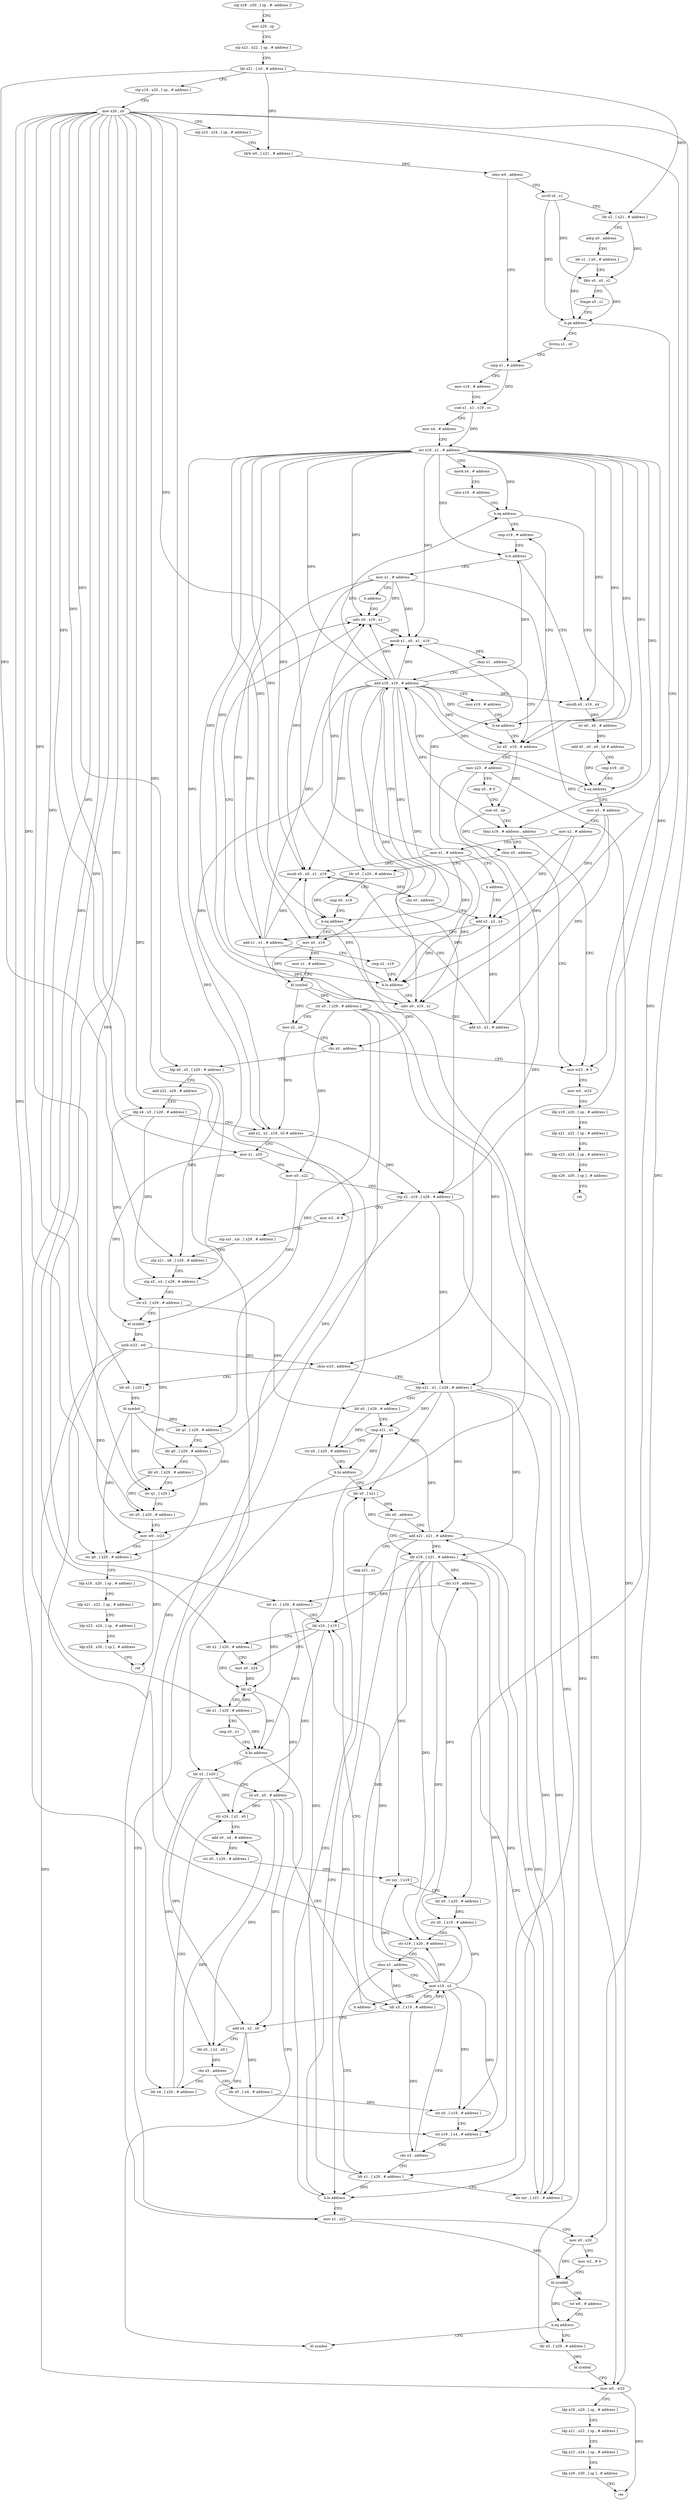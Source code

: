 digraph "func" {
"186416" [label = "stp x29 , x30 , [ sp , #- address ]!" ]
"186420" [label = "mov x29 , sp" ]
"186424" [label = "stp x21 , x22 , [ sp , # address ]" ]
"186428" [label = "ldr x21 , [ x0 , # address ]" ]
"186432" [label = "stp x19 , x20 , [ sp , # address ]" ]
"186436" [label = "mov x20 , x0" ]
"186440" [label = "stp x23 , x24 , [ sp , # address ]" ]
"186444" [label = "ldrb w0 , [ x21 , # address ]" ]
"186448" [label = "cbnz w0 , address" ]
"186484" [label = "cmp x1 , # address" ]
"186452" [label = "ucvtf s0 , x1" ]
"186488" [label = "mov x19 , # address" ]
"186492" [label = "csel x1 , x1 , x19 , cs" ]
"186496" [label = "mov x4 , # address" ]
"186500" [label = "orr x19 , x1 , # address" ]
"186504" [label = "movk x4 , # address" ]
"186508" [label = "cmn x19 , # address" ]
"186512" [label = "b.eq address" ]
"186616" [label = "lsr x0 , x19 , # address" ]
"186516" [label = "cmp x19 , # address" ]
"186456" [label = "ldr s2 , [ x21 , # address ]" ]
"186460" [label = "adrp x0 , address" ]
"186464" [label = "ldr s1 , [ x0 , # address ]" ]
"186468" [label = "fdiv s0 , s0 , s2" ]
"186472" [label = "fcmpe s0 , s1" ]
"186476" [label = "b.ge address" ]
"186968" [label = "mov w23 , # 0" ]
"186480" [label = "fcvtzu x1 , s0" ]
"186620" [label = "mov x23 , # address" ]
"186624" [label = "cmp x0 , # 0" ]
"186628" [label = "cset x0 , ne" ]
"186632" [label = "tbnz x19 , # address , address" ]
"186636" [label = "cbnz x0 , address" ]
"186520" [label = "b.ls address" ]
"186996" [label = "mov x1 , # address" ]
"186524" [label = "umulh x0 , x19 , x4" ]
"186972" [label = "mov w0 , w23" ]
"186976" [label = "ldp x19 , x20 , [ sp , # address ]" ]
"186980" [label = "ldp x21 , x22 , [ sp , # address ]" ]
"186984" [label = "ldp x23 , x24 , [ sp , # address ]" ]
"186988" [label = "ldp x29 , x30 , [ sp ] , # address" ]
"186992" [label = "ret" ]
"186640" [label = "ldr x0 , [ x20 , # address ]" ]
"187000" [label = "b address" ]
"186592" [label = "udiv x0 , x19 , x1" ]
"186528" [label = "lsr x0 , x0 , # address" ]
"186532" [label = "add x0 , x0 , x0 , lsl # address" ]
"186536" [label = "cmp x19 , x0" ]
"186540" [label = "b.eq address" ]
"186604" [label = "add x19 , x19 , # address" ]
"186544" [label = "mov x3 , # address" ]
"186644" [label = "cmp x0 , x19" ]
"186648" [label = "b.eq address" ]
"186944" [label = "mov w0 , w23" ]
"186652" [label = "mov x0 , x19" ]
"186596" [label = "msub x1 , x0 , x1 , x19" ]
"186600" [label = "cbnz x1 , address" ]
"186608" [label = "cmn x19 , # address" ]
"186612" [label = "b.ne address" ]
"186548" [label = "mov x2 , # address" ]
"186552" [label = "mov x1 , # address" ]
"186556" [label = "b address" ]
"186576" [label = "add x2 , x2 , x3" ]
"186948" [label = "ldp x19 , x20 , [ sp , # address ]" ]
"186952" [label = "ldp x21 , x22 , [ sp , # address ]" ]
"186956" [label = "ldp x23 , x24 , [ sp , # address ]" ]
"186960" [label = "ldp x29 , x30 , [ sp ] , # address" ]
"186964" [label = "ret" ]
"186656" [label = "mov x1 , # address" ]
"186660" [label = "bl symbol" ]
"186664" [label = "str x0 , [ x29 , # address ]" ]
"186668" [label = "mov x2 , x0" ]
"186672" [label = "cbz x0 , address" ]
"186676" [label = "ldp x6 , x5 , [ x20 , # address ]" ]
"186580" [label = "add x1 , x1 , # address" ]
"186584" [label = "cmp x2 , x19" ]
"186588" [label = "b.lo address" ]
"186560" [label = "udiv x0 , x19 , x1" ]
"186680" [label = "add x22 , x29 , # address" ]
"186684" [label = "ldp x4 , x3 , [ x20 , # address ]" ]
"186688" [label = "add x2 , x2 , x19 , lsl # address" ]
"186692" [label = "mov x1 , x20" ]
"186696" [label = "mov x0 , x22" ]
"186700" [label = "stp x2 , x19 , [ x29 , # address ]" ]
"186704" [label = "mov w2 , # 0" ]
"186708" [label = "stp xzr , xzr , [ x29 , # address ]" ]
"186712" [label = "stp x21 , x6 , [ x29 , # address ]" ]
"186716" [label = "stp x5 , x4 , [ x29 , # address ]" ]
"186720" [label = "str x3 , [ x29 , # address ]" ]
"186724" [label = "bl symbol" ]
"186728" [label = "uxtb w23 , w0" ]
"186732" [label = "cbnz w23 , address" ]
"187004" [label = "ldr x0 , [ x20 ]" ]
"186736" [label = "ldp x21 , x1 , [ x29 , # address ]" ]
"186564" [label = "add x3 , x3 , # address" ]
"186568" [label = "msub x0 , x0 , x1 , x19" ]
"186572" [label = "cbz x0 , address" ]
"187008" [label = "bl symbol" ]
"187012" [label = "ldr q1 , [ x29 , # address ]" ]
"187016" [label = "ldr q0 , [ x29 , # address ]" ]
"187020" [label = "ldr x0 , [ x29 , # address ]" ]
"187024" [label = "str q1 , [ x20 ]" ]
"187028" [label = "str x0 , [ x20 , # address ]" ]
"187032" [label = "mov w0 , w23" ]
"187036" [label = "str q0 , [ x20 , # address ]" ]
"187040" [label = "ldp x19 , x20 , [ sp , # address ]" ]
"187044" [label = "ldp x21 , x22 , [ sp , # address ]" ]
"187048" [label = "ldp x23 , x24 , [ sp , # address ]" ]
"187052" [label = "ldp x29 , x30 , [ sp ] , # address" ]
"187056" [label = "ret" ]
"186740" [label = "ldr x0 , [ x29 , # address ]" ]
"186744" [label = "cmp x21 , x1" ]
"186748" [label = "str x0 , [ x20 , # address ]" ]
"186752" [label = "b.hs address" ]
"186912" [label = "mov x1 , x22" ]
"186756" [label = "ldr x0 , [ x21 ]" ]
"186916" [label = "mov x0 , x20" ]
"186920" [label = "mov w2 , # 0" ]
"186924" [label = "bl symbol" ]
"186928" [label = "tst w0 , # address" ]
"186932" [label = "b.eq address" ]
"187060" [label = "bl symbol" ]
"186936" [label = "ldr x0 , [ x29 , # address ]" ]
"186760" [label = "cbz x0 , address" ]
"186900" [label = "add x21 , x21 , # address" ]
"186764" [label = "ldr x19 , [ x21 , # address ]" ]
"186940" [label = "bl symbol" ]
"186904" [label = "cmp x21 , x1" ]
"186908" [label = "b.lo address" ]
"186768" [label = "cbz x19 , address" ]
"186896" [label = "str xzr , [ x21 , # address ]" ]
"186772" [label = "ldr x1 , [ x20 , # address ]" ]
"186776" [label = "ldr x24 , [ x19 ]" ]
"186804" [label = "ldr x2 , [ x20 ]" ]
"186808" [label = "lsl x0 , x0 , # address" ]
"186812" [label = "ldr x3 , [ x19 , # address ]" ]
"186816" [label = "add x4 , x2 , x0" ]
"186820" [label = "ldr x5 , [ x2 , x0 ]" ]
"186824" [label = "cbz x5 , address" ]
"186856" [label = "ldr x4 , [ x20 , # address ]" ]
"186828" [label = "ldr x0 , [ x4 , # address ]" ]
"186860" [label = "str x24 , [ x2 , x0 ]" ]
"186864" [label = "add x0 , x4 , # address" ]
"186868" [label = "str x0 , [ x20 , # address ]" ]
"186872" [label = "str xzr , [ x19 ]" ]
"186876" [label = "ldr x0 , [ x20 , # address ]" ]
"186880" [label = "str x0 , [ x19 , # address ]" ]
"186884" [label = "str x19 , [ x20 , # address ]" ]
"186888" [label = "cbnz x3 , address" ]
"186844" [label = "mov x19 , x3" ]
"186892" [label = "ldr x1 , [ x29 , # address ]" ]
"186832" [label = "str x0 , [ x19 , # address ]" ]
"186836" [label = "str x19 , [ x4 , # address ]" ]
"186840" [label = "cbz x3 , address" ]
"186848" [label = "b address" ]
"186780" [label = "ldr x2 , [ x20 , # address ]" ]
"186784" [label = "mov x0 , x24" ]
"186788" [label = "blr x2" ]
"186792" [label = "ldr x1 , [ x20 , # address ]" ]
"186796" [label = "cmp x0 , x1" ]
"186800" [label = "b.hs address" ]
"186416" -> "186420" [ label = "CFG" ]
"186420" -> "186424" [ label = "CFG" ]
"186424" -> "186428" [ label = "CFG" ]
"186428" -> "186432" [ label = "CFG" ]
"186428" -> "186444" [ label = "DFG" ]
"186428" -> "186456" [ label = "DFG" ]
"186428" -> "186712" [ label = "DFG" ]
"186432" -> "186436" [ label = "CFG" ]
"186436" -> "186440" [ label = "CFG" ]
"186436" -> "186640" [ label = "DFG" ]
"186436" -> "186676" [ label = "DFG" ]
"186436" -> "186684" [ label = "DFG" ]
"186436" -> "186692" [ label = "DFG" ]
"186436" -> "187004" [ label = "DFG" ]
"186436" -> "187024" [ label = "DFG" ]
"186436" -> "187028" [ label = "DFG" ]
"186436" -> "187036" [ label = "DFG" ]
"186436" -> "186748" [ label = "DFG" ]
"186436" -> "186916" [ label = "DFG" ]
"186436" -> "186772" [ label = "DFG" ]
"186436" -> "186780" [ label = "DFG" ]
"186436" -> "186792" [ label = "DFG" ]
"186436" -> "186804" [ label = "DFG" ]
"186436" -> "186856" [ label = "DFG" ]
"186436" -> "186868" [ label = "DFG" ]
"186436" -> "186876" [ label = "DFG" ]
"186436" -> "186884" [ label = "DFG" ]
"186440" -> "186444" [ label = "CFG" ]
"186444" -> "186448" [ label = "DFG" ]
"186448" -> "186484" [ label = "CFG" ]
"186448" -> "186452" [ label = "CFG" ]
"186484" -> "186488" [ label = "CFG" ]
"186484" -> "186492" [ label = "DFG" ]
"186452" -> "186456" [ label = "CFG" ]
"186452" -> "186468" [ label = "DFG" ]
"186452" -> "186476" [ label = "DFG" ]
"186488" -> "186492" [ label = "CFG" ]
"186492" -> "186496" [ label = "CFG" ]
"186492" -> "186500" [ label = "DFG" ]
"186496" -> "186500" [ label = "CFG" ]
"186500" -> "186504" [ label = "CFG" ]
"186500" -> "186512" [ label = "DFG" ]
"186500" -> "186616" [ label = "DFG" ]
"186500" -> "186520" [ label = "DFG" ]
"186500" -> "186524" [ label = "DFG" ]
"186500" -> "186540" [ label = "DFG" ]
"186500" -> "186632" [ label = "DFG" ]
"186500" -> "186592" [ label = "DFG" ]
"186500" -> "186596" [ label = "DFG" ]
"186500" -> "186604" [ label = "DFG" ]
"186500" -> "186612" [ label = "DFG" ]
"186500" -> "186588" [ label = "DFG" ]
"186500" -> "186648" [ label = "DFG" ]
"186500" -> "186560" [ label = "DFG" ]
"186500" -> "186568" [ label = "DFG" ]
"186500" -> "186652" [ label = "DFG" ]
"186500" -> "186688" [ label = "DFG" ]
"186500" -> "186700" [ label = "DFG" ]
"186504" -> "186508" [ label = "CFG" ]
"186508" -> "186512" [ label = "CFG" ]
"186512" -> "186616" [ label = "CFG" ]
"186512" -> "186516" [ label = "CFG" ]
"186616" -> "186620" [ label = "CFG" ]
"186616" -> "186628" [ label = "DFG" ]
"186516" -> "186520" [ label = "CFG" ]
"186456" -> "186460" [ label = "CFG" ]
"186456" -> "186468" [ label = "DFG" ]
"186460" -> "186464" [ label = "CFG" ]
"186464" -> "186468" [ label = "CFG" ]
"186464" -> "186476" [ label = "DFG" ]
"186468" -> "186472" [ label = "CFG" ]
"186468" -> "186476" [ label = "DFG" ]
"186472" -> "186476" [ label = "CFG" ]
"186476" -> "186968" [ label = "CFG" ]
"186476" -> "186480" [ label = "CFG" ]
"186968" -> "186972" [ label = "CFG" ]
"186480" -> "186484" [ label = "CFG" ]
"186620" -> "186624" [ label = "CFG" ]
"186620" -> "186944" [ label = "DFG" ]
"186620" -> "186732" [ label = "DFG" ]
"186620" -> "187032" [ label = "DFG" ]
"186624" -> "186628" [ label = "CFG" ]
"186628" -> "186632" [ label = "CFG" ]
"186628" -> "186636" [ label = "DFG" ]
"186632" -> "186968" [ label = "CFG" ]
"186632" -> "186636" [ label = "CFG" ]
"186636" -> "186968" [ label = "CFG" ]
"186636" -> "186640" [ label = "CFG" ]
"186520" -> "186996" [ label = "CFG" ]
"186520" -> "186524" [ label = "CFG" ]
"186996" -> "187000" [ label = "CFG" ]
"186996" -> "186592" [ label = "DFG" ]
"186996" -> "186596" [ label = "DFG" ]
"186996" -> "186580" [ label = "DFG" ]
"186996" -> "186560" [ label = "DFG" ]
"186996" -> "186568" [ label = "DFG" ]
"186524" -> "186528" [ label = "DFG" ]
"186972" -> "186976" [ label = "CFG" ]
"186976" -> "186980" [ label = "CFG" ]
"186980" -> "186984" [ label = "CFG" ]
"186984" -> "186988" [ label = "CFG" ]
"186988" -> "186992" [ label = "CFG" ]
"186640" -> "186644" [ label = "CFG" ]
"186640" -> "186648" [ label = "DFG" ]
"187000" -> "186592" [ label = "CFG" ]
"186592" -> "186596" [ label = "DFG" ]
"186528" -> "186532" [ label = "DFG" ]
"186532" -> "186536" [ label = "CFG" ]
"186532" -> "186540" [ label = "DFG" ]
"186536" -> "186540" [ label = "CFG" ]
"186540" -> "186604" [ label = "CFG" ]
"186540" -> "186544" [ label = "CFG" ]
"186604" -> "186608" [ label = "CFG" ]
"186604" -> "186512" [ label = "DFG" ]
"186604" -> "186616" [ label = "DFG" ]
"186604" -> "186520" [ label = "DFG" ]
"186604" -> "186524" [ label = "DFG" ]
"186604" -> "186632" [ label = "DFG" ]
"186604" -> "186540" [ label = "DFG" ]
"186604" -> "186592" [ label = "DFG" ]
"186604" -> "186596" [ label = "DFG" ]
"186604" -> "186612" [ label = "DFG" ]
"186604" -> "186588" [ label = "DFG" ]
"186604" -> "186648" [ label = "DFG" ]
"186604" -> "186560" [ label = "DFG" ]
"186604" -> "186568" [ label = "DFG" ]
"186604" -> "186652" [ label = "DFG" ]
"186604" -> "186688" [ label = "DFG" ]
"186604" -> "186700" [ label = "DFG" ]
"186544" -> "186548" [ label = "CFG" ]
"186544" -> "186576" [ label = "DFG" ]
"186544" -> "186564" [ label = "DFG" ]
"186644" -> "186648" [ label = "CFG" ]
"186648" -> "186944" [ label = "CFG" ]
"186648" -> "186652" [ label = "CFG" ]
"186944" -> "186948" [ label = "CFG" ]
"186944" -> "186964" [ label = "DFG" ]
"186652" -> "186656" [ label = "CFG" ]
"186652" -> "186660" [ label = "DFG" ]
"186596" -> "186600" [ label = "DFG" ]
"186600" -> "186616" [ label = "CFG" ]
"186600" -> "186604" [ label = "CFG" ]
"186608" -> "186612" [ label = "CFG" ]
"186612" -> "186516" [ label = "CFG" ]
"186612" -> "186616" [ label = "CFG" ]
"186548" -> "186552" [ label = "CFG" ]
"186548" -> "186576" [ label = "DFG" ]
"186548" -> "186588" [ label = "DFG" ]
"186552" -> "186556" [ label = "CFG" ]
"186552" -> "186592" [ label = "DFG" ]
"186552" -> "186596" [ label = "DFG" ]
"186552" -> "186580" [ label = "DFG" ]
"186552" -> "186560" [ label = "DFG" ]
"186552" -> "186568" [ label = "DFG" ]
"186556" -> "186576" [ label = "CFG" ]
"186576" -> "186580" [ label = "CFG" ]
"186576" -> "186588" [ label = "DFG" ]
"186948" -> "186952" [ label = "CFG" ]
"186952" -> "186956" [ label = "CFG" ]
"186956" -> "186960" [ label = "CFG" ]
"186960" -> "186964" [ label = "CFG" ]
"186656" -> "186660" [ label = "CFG" ]
"186660" -> "186664" [ label = "DFG" ]
"186660" -> "186668" [ label = "DFG" ]
"186660" -> "186672" [ label = "DFG" ]
"186664" -> "186668" [ label = "CFG" ]
"186664" -> "187012" [ label = "DFG" ]
"186664" -> "186736" [ label = "DFG" ]
"186664" -> "186936" [ label = "DFG" ]
"186664" -> "186696" [ label = "DFG" ]
"186664" -> "186912" [ label = "DFG" ]
"186668" -> "186672" [ label = "CFG" ]
"186668" -> "186688" [ label = "DFG" ]
"186672" -> "186968" [ label = "CFG" ]
"186672" -> "186676" [ label = "CFG" ]
"186676" -> "186680" [ label = "CFG" ]
"186676" -> "186712" [ label = "DFG" ]
"186676" -> "186716" [ label = "DFG" ]
"186580" -> "186584" [ label = "CFG" ]
"186580" -> "186592" [ label = "DFG" ]
"186580" -> "186596" [ label = "DFG" ]
"186580" -> "186560" [ label = "DFG" ]
"186580" -> "186568" [ label = "DFG" ]
"186584" -> "186588" [ label = "CFG" ]
"186588" -> "186560" [ label = "CFG" ]
"186588" -> "186592" [ label = "CFG" ]
"186560" -> "186564" [ label = "CFG" ]
"186560" -> "186568" [ label = "DFG" ]
"186680" -> "186684" [ label = "CFG" ]
"186684" -> "186688" [ label = "CFG" ]
"186684" -> "186716" [ label = "DFG" ]
"186684" -> "186720" [ label = "DFG" ]
"186688" -> "186692" [ label = "CFG" ]
"186688" -> "186700" [ label = "DFG" ]
"186692" -> "186696" [ label = "CFG" ]
"186692" -> "186724" [ label = "DFG" ]
"186696" -> "186700" [ label = "CFG" ]
"186696" -> "186724" [ label = "DFG" ]
"186700" -> "186704" [ label = "CFG" ]
"186700" -> "186736" [ label = "DFG" ]
"186700" -> "186892" [ label = "DFG" ]
"186700" -> "187016" [ label = "DFG" ]
"186704" -> "186708" [ label = "CFG" ]
"186708" -> "186712" [ label = "CFG" ]
"186712" -> "186716" [ label = "CFG" ]
"186716" -> "186720" [ label = "CFG" ]
"186720" -> "186724" [ label = "CFG" ]
"186720" -> "187020" [ label = "DFG" ]
"186720" -> "186740" [ label = "DFG" ]
"186724" -> "186728" [ label = "DFG" ]
"186728" -> "186732" [ label = "DFG" ]
"186728" -> "186944" [ label = "DFG" ]
"186728" -> "187032" [ label = "DFG" ]
"186732" -> "187004" [ label = "CFG" ]
"186732" -> "186736" [ label = "CFG" ]
"187004" -> "187008" [ label = "DFG" ]
"186736" -> "186740" [ label = "CFG" ]
"186736" -> "186744" [ label = "DFG" ]
"186736" -> "186756" [ label = "DFG" ]
"186736" -> "186900" [ label = "DFG" ]
"186736" -> "186908" [ label = "DFG" ]
"186736" -> "186764" [ label = "DFG" ]
"186736" -> "186896" [ label = "DFG" ]
"186564" -> "186568" [ label = "CFG" ]
"186564" -> "186576" [ label = "DFG" ]
"186568" -> "186572" [ label = "DFG" ]
"186572" -> "186604" [ label = "CFG" ]
"186572" -> "186576" [ label = "CFG" ]
"187008" -> "187012" [ label = "DFG" ]
"187008" -> "187016" [ label = "DFG" ]
"187008" -> "187036" [ label = "DFG" ]
"187008" -> "187024" [ label = "DFG" ]
"187012" -> "187016" [ label = "CFG" ]
"187012" -> "187024" [ label = "DFG" ]
"187016" -> "187020" [ label = "CFG" ]
"187016" -> "187036" [ label = "DFG" ]
"187020" -> "187024" [ label = "CFG" ]
"187020" -> "187028" [ label = "DFG" ]
"187024" -> "187028" [ label = "CFG" ]
"187028" -> "187032" [ label = "CFG" ]
"187032" -> "187036" [ label = "CFG" ]
"187032" -> "187056" [ label = "DFG" ]
"187036" -> "187040" [ label = "CFG" ]
"187040" -> "187044" [ label = "CFG" ]
"187044" -> "187048" [ label = "CFG" ]
"187048" -> "187052" [ label = "CFG" ]
"187052" -> "187056" [ label = "CFG" ]
"186740" -> "186744" [ label = "CFG" ]
"186740" -> "186748" [ label = "DFG" ]
"186744" -> "186748" [ label = "CFG" ]
"186744" -> "186752" [ label = "DFG" ]
"186748" -> "186752" [ label = "CFG" ]
"186752" -> "186912" [ label = "CFG" ]
"186752" -> "186756" [ label = "CFG" ]
"186912" -> "186916" [ label = "CFG" ]
"186912" -> "186924" [ label = "DFG" ]
"186756" -> "186760" [ label = "DFG" ]
"186916" -> "186920" [ label = "CFG" ]
"186916" -> "186924" [ label = "DFG" ]
"186920" -> "186924" [ label = "CFG" ]
"186924" -> "186928" [ label = "CFG" ]
"186924" -> "186932" [ label = "DFG" ]
"186928" -> "186932" [ label = "CFG" ]
"186932" -> "187060" [ label = "CFG" ]
"186932" -> "186936" [ label = "CFG" ]
"186936" -> "186940" [ label = "DFG" ]
"186760" -> "186900" [ label = "CFG" ]
"186760" -> "186764" [ label = "CFG" ]
"186900" -> "186904" [ label = "CFG" ]
"186900" -> "186756" [ label = "DFG" ]
"186900" -> "186744" [ label = "DFG" ]
"186900" -> "186908" [ label = "DFG" ]
"186900" -> "186764" [ label = "DFG" ]
"186900" -> "186896" [ label = "DFG" ]
"186764" -> "186768" [ label = "DFG" ]
"186764" -> "186776" [ label = "DFG" ]
"186764" -> "186812" [ label = "DFG" ]
"186764" -> "186872" [ label = "DFG" ]
"186764" -> "186880" [ label = "DFG" ]
"186764" -> "186884" [ label = "DFG" ]
"186764" -> "186832" [ label = "DFG" ]
"186764" -> "186836" [ label = "DFG" ]
"186940" -> "186944" [ label = "CFG" ]
"186904" -> "186908" [ label = "CFG" ]
"186908" -> "186756" [ label = "CFG" ]
"186908" -> "186912" [ label = "CFG" ]
"186768" -> "186896" [ label = "CFG" ]
"186768" -> "186772" [ label = "CFG" ]
"186896" -> "186900" [ label = "CFG" ]
"186772" -> "186776" [ label = "CFG" ]
"186772" -> "186788" [ label = "DFG" ]
"186772" -> "186800" [ label = "DFG" ]
"186776" -> "186780" [ label = "CFG" ]
"186776" -> "186784" [ label = "DFG" ]
"186776" -> "186860" [ label = "DFG" ]
"186804" -> "186808" [ label = "CFG" ]
"186804" -> "186816" [ label = "DFG" ]
"186804" -> "186820" [ label = "DFG" ]
"186804" -> "186860" [ label = "DFG" ]
"186808" -> "186812" [ label = "CFG" ]
"186808" -> "186816" [ label = "DFG" ]
"186808" -> "186820" [ label = "DFG" ]
"186808" -> "186860" [ label = "DFG" ]
"186812" -> "186816" [ label = "CFG" ]
"186812" -> "186888" [ label = "DFG" ]
"186812" -> "186840" [ label = "DFG" ]
"186812" -> "186844" [ label = "DFG" ]
"186816" -> "186820" [ label = "CFG" ]
"186816" -> "186828" [ label = "DFG" ]
"186816" -> "186836" [ label = "DFG" ]
"186820" -> "186824" [ label = "DFG" ]
"186824" -> "186856" [ label = "CFG" ]
"186824" -> "186828" [ label = "CFG" ]
"186856" -> "186860" [ label = "CFG" ]
"186856" -> "186864" [ label = "DFG" ]
"186828" -> "186832" [ label = "DFG" ]
"186860" -> "186864" [ label = "CFG" ]
"186864" -> "186868" [ label = "DFG" ]
"186868" -> "186872" [ label = "CFG" ]
"186872" -> "186876" [ label = "CFG" ]
"186876" -> "186880" [ label = "DFG" ]
"186880" -> "186884" [ label = "CFG" ]
"186884" -> "186888" [ label = "CFG" ]
"186888" -> "186844" [ label = "CFG" ]
"186888" -> "186892" [ label = "CFG" ]
"186844" -> "186848" [ label = "CFG" ]
"186844" -> "186768" [ label = "DFG" ]
"186844" -> "186776" [ label = "DFG" ]
"186844" -> "186812" [ label = "DFG" ]
"186844" -> "186872" [ label = "DFG" ]
"186844" -> "186884" [ label = "DFG" ]
"186844" -> "186836" [ label = "DFG" ]
"186844" -> "186880" [ label = "DFG" ]
"186844" -> "186832" [ label = "DFG" ]
"186892" -> "186896" [ label = "CFG" ]
"186892" -> "186744" [ label = "DFG" ]
"186892" -> "186908" [ label = "DFG" ]
"186832" -> "186836" [ label = "CFG" ]
"186836" -> "186840" [ label = "CFG" ]
"186840" -> "186892" [ label = "CFG" ]
"186840" -> "186844" [ label = "CFG" ]
"186848" -> "186776" [ label = "CFG" ]
"186780" -> "186784" [ label = "CFG" ]
"186780" -> "186788" [ label = "DFG" ]
"186784" -> "186788" [ label = "DFG" ]
"186788" -> "186792" [ label = "CFG" ]
"186788" -> "186800" [ label = "DFG" ]
"186788" -> "186808" [ label = "DFG" ]
"186792" -> "186796" [ label = "CFG" ]
"186792" -> "186788" [ label = "DFG" ]
"186792" -> "186800" [ label = "DFG" ]
"186796" -> "186800" [ label = "CFG" ]
"186800" -> "187060" [ label = "CFG" ]
"186800" -> "186804" [ label = "CFG" ]
}
